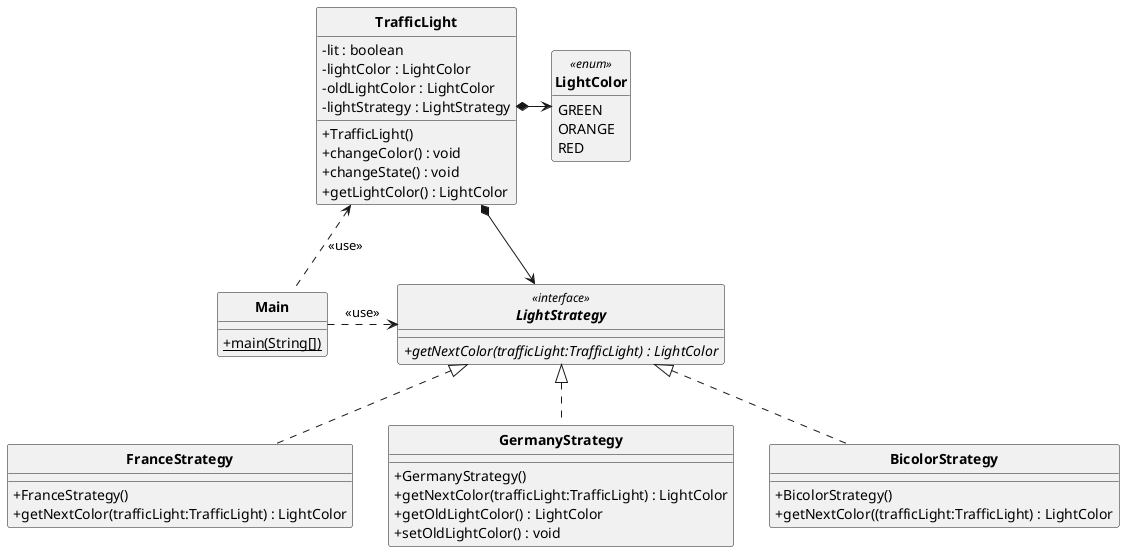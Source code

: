 @startuml
'https://plantuml.com/class-diagram

skinparam style strictuml
skinparam classAttributeIconSize 0
skinparam classFontStyle Bold
hide enum methods

enum LightColor <<enum>>
{
    GREEN
    ORANGE
    RED
}

interface LightStrategy <<interface>>
{
    + {abstract} getNextColor(trafficLight:TrafficLight) : LightColor
}

class Main
{
    + {static} main(String[])
}

class TrafficLight
{
    - lit : boolean
    - lightColor : LightColor
    - oldLightColor : LightColor
    - lightStrategy : LightStrategy

    + TrafficLight()
    + changeColor() : void
    + changeState() : void
    + getLightColor() : LightColor
}

class FranceStrategy implements LightStrategy
{
    + FranceStrategy()
    + getNextColor(trafficLight:TrafficLight) : LightColor
}

class GermanyStrategy implements LightStrategy
{
    + GermanyStrategy()
    + getNextColor(trafficLight:TrafficLight) : LightColor
    + getOldLightColor() : LightColor
    + setOldLightColor() : void
}

class BicolorStrategy implements LightStrategy
{
    + BicolorStrategy()
    + getNextColor((trafficLight:TrafficLight) : LightColor
}

TrafficLight *-> LightStrategy
TrafficLight *-> LightColor
Main .up.> TrafficLight : <<use>>
Main .> LightStrategy : <<use>>

@enduml